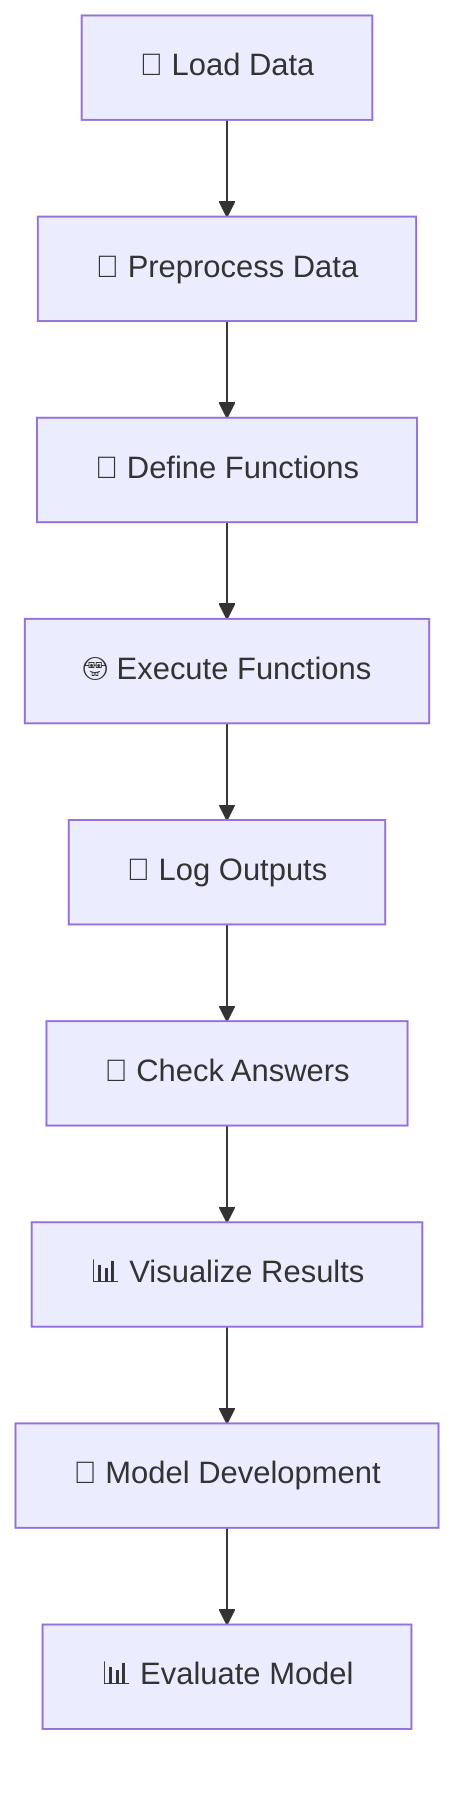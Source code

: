 graph TD;
    A["📂 Load Data"] --> B["🔄 Preprocess Data"];
    B --> C["📝 Define Functions"];
    C --> D["🤓 Execute Functions"];
    D --> E["📝 Log Outputs"];
    E --> F["💬 Check Answers"];
    F --> G["📊 Visualize Results"];
    G --> H["🧠 Model Development"];
    H --> I["📊 Evaluate Model"];